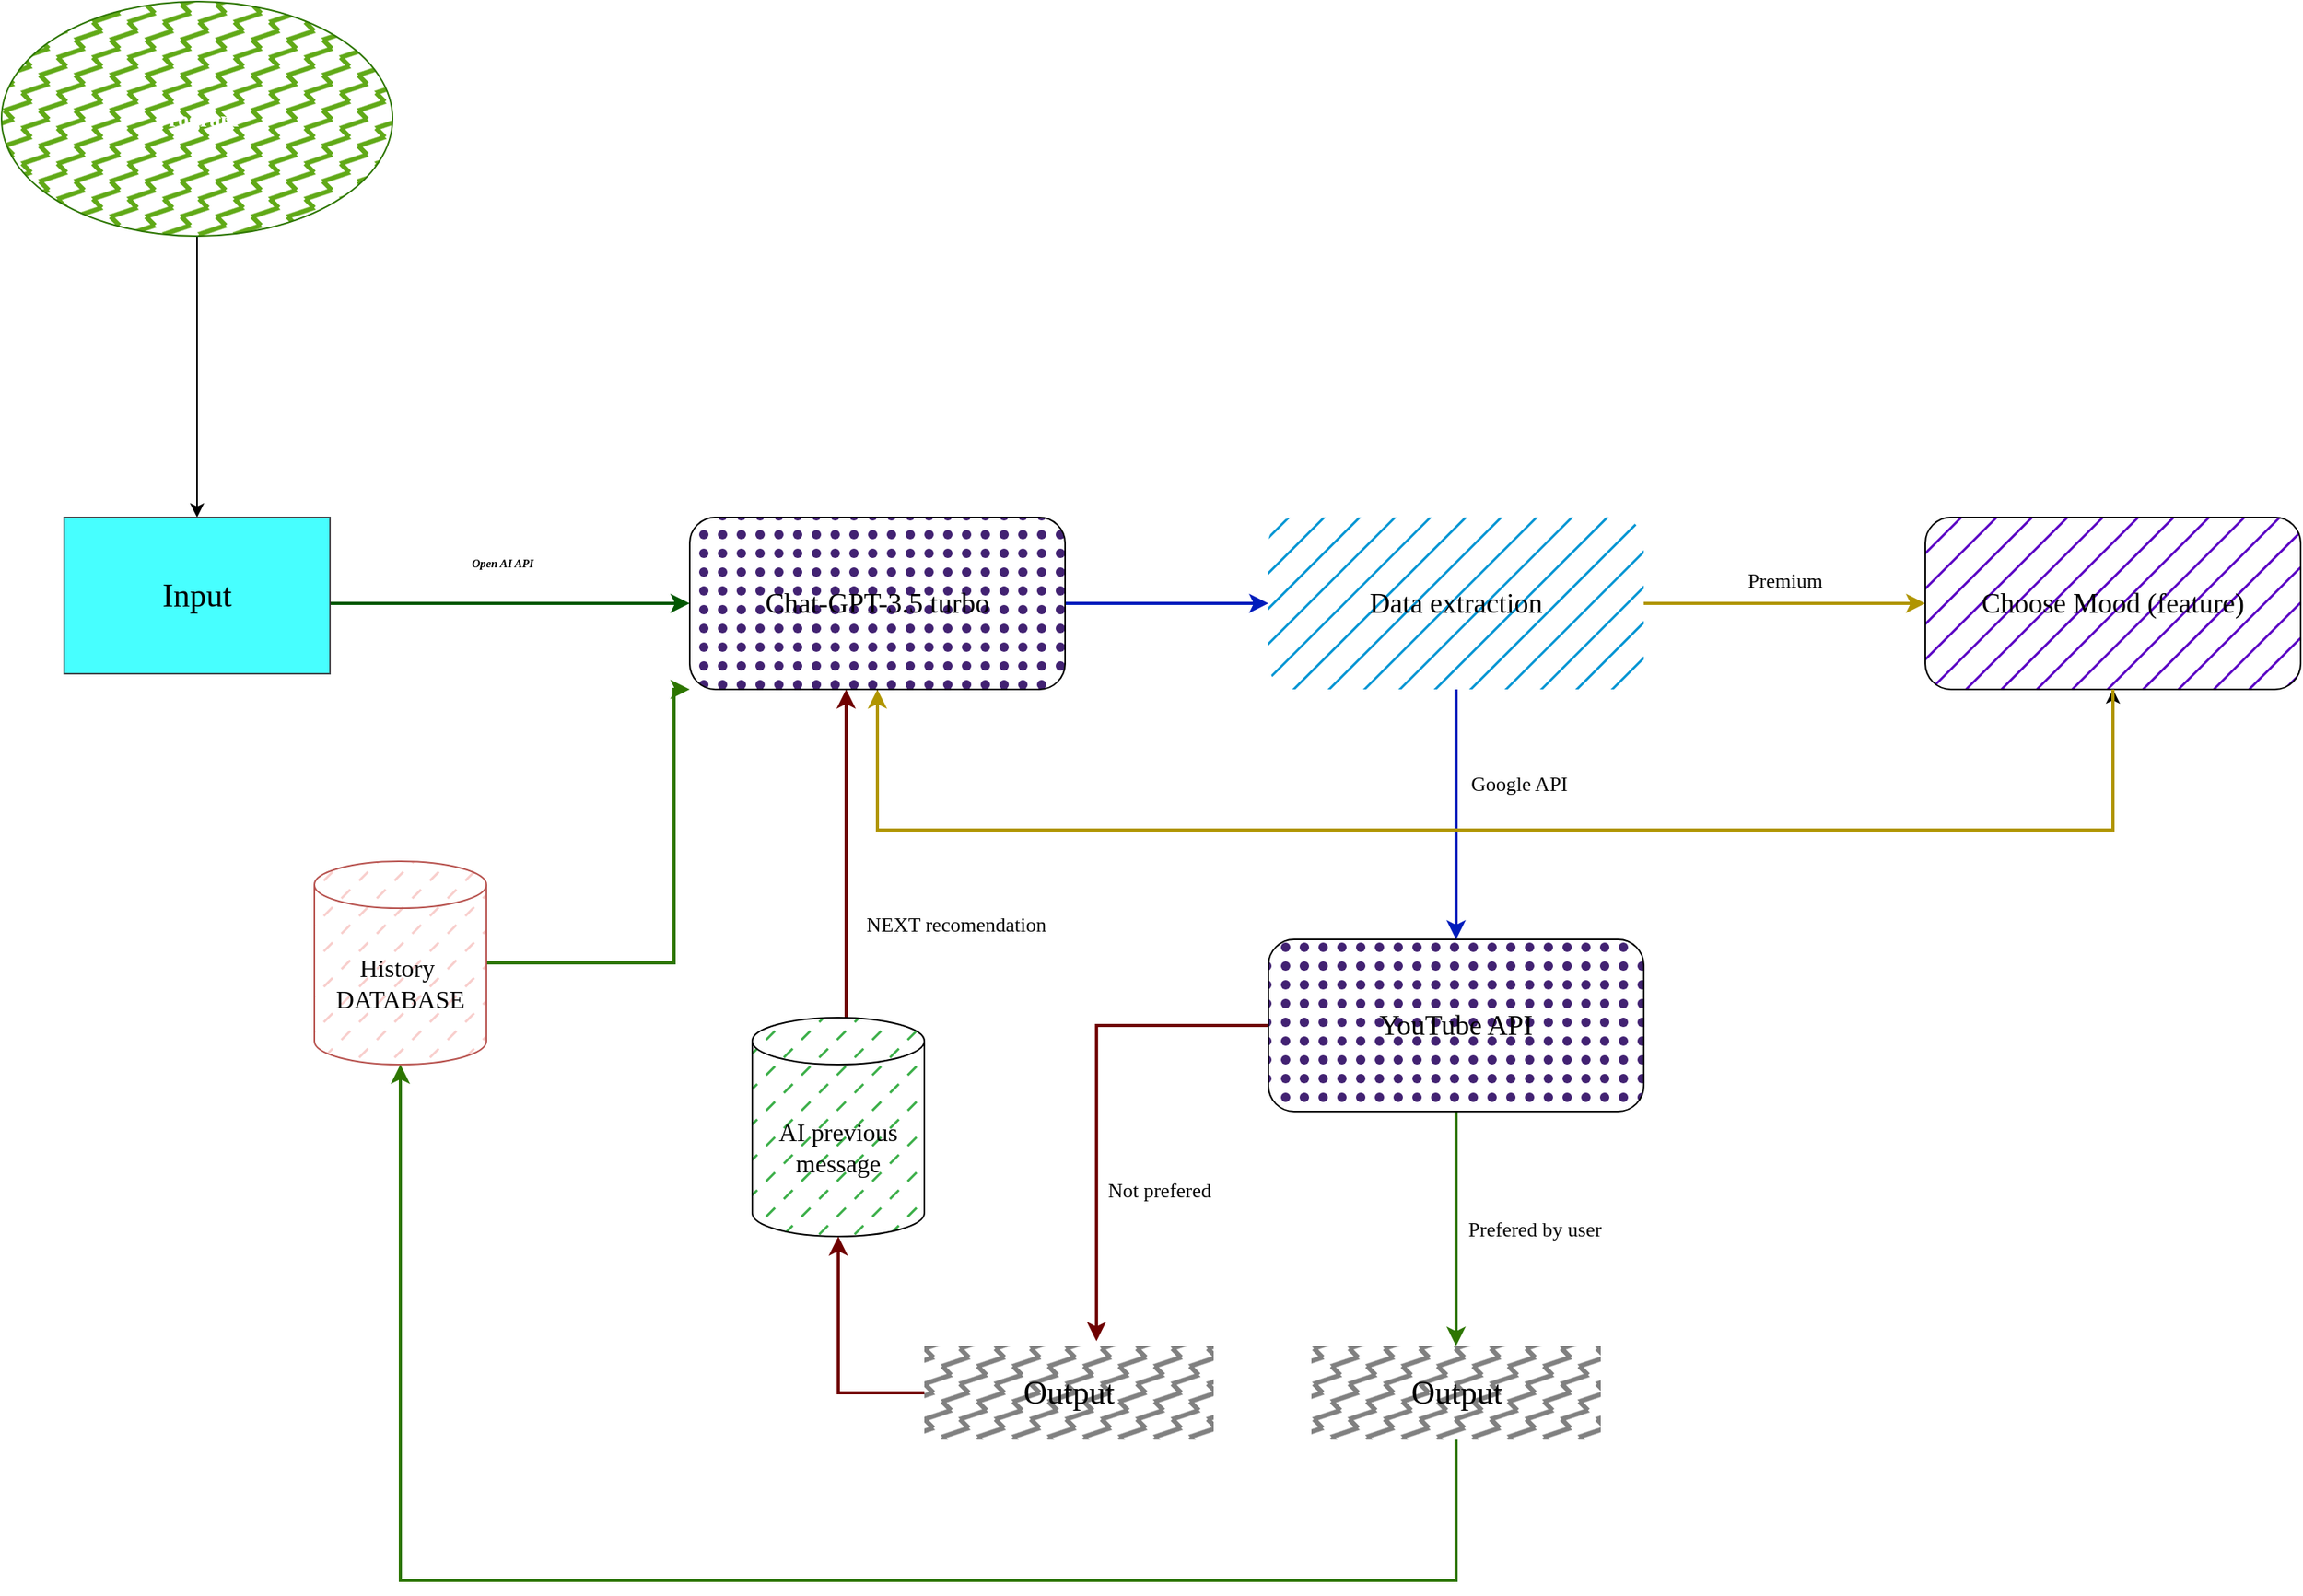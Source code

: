 <mxfile version="21.2.8" type="github">
  <diagram name="Page-1" id="6hwe_2CjjxkDdxUO9cw7">
    <mxGraphModel dx="1194" dy="810" grid="1" gridSize="10" guides="1" tooltips="1" connect="1" arrows="1" fold="1" page="1" pageScale="1" pageWidth="980" pageHeight="1390" math="0" shadow="0">
      <root>
        <mxCell id="0" />
        <mxCell id="1" parent="0" />
        <mxCell id="Hdfueh6t8Nig7_U-XneJ-11" style="edgeStyle=orthogonalEdgeStyle;rounded=0;orthogonalLoop=1;jettySize=auto;html=1;" edge="1" parent="1" source="Hdfueh6t8Nig7_U-XneJ-1" target="Hdfueh6t8Nig7_U-XneJ-7">
          <mxGeometry relative="1" as="geometry" />
        </mxCell>
        <mxCell id="Hdfueh6t8Nig7_U-XneJ-1" value="&lt;h3&gt;&lt;font face=&quot;Times New Roman&quot;&gt;Program&lt;/font&gt;&lt;/h3&gt;" style="ellipse;whiteSpace=wrap;html=1;fillColor=#60a917;fontColor=#ffffff;strokeColor=#2D7600;fillStyle=zigzag-line;" vertex="1" parent="1">
          <mxGeometry x="420" y="30" width="250" height="150" as="geometry" />
        </mxCell>
        <mxCell id="Hdfueh6t8Nig7_U-XneJ-12" style="edgeStyle=orthogonalEdgeStyle;rounded=1;orthogonalLoop=1;jettySize=auto;html=1;fillColor=#008a00;strokeColor=#005700;strokeWidth=2;" edge="1" parent="1" source="Hdfueh6t8Nig7_U-XneJ-7" target="Hdfueh6t8Nig7_U-XneJ-10">
          <mxGeometry relative="1" as="geometry">
            <Array as="points">
              <mxPoint x="690" y="415" />
              <mxPoint x="690" y="415" />
            </Array>
          </mxGeometry>
        </mxCell>
        <mxCell id="Hdfueh6t8Nig7_U-XneJ-13" value="&lt;h6&gt;&lt;i&gt;&lt;font face=&quot;Tahoma&quot;&gt;Open AI API&lt;/font&gt;&lt;/i&gt;&lt;/h6&gt;" style="edgeLabel;html=1;align=center;verticalAlign=middle;resizable=0;points=[];" vertex="1" connectable="0" parent="Hdfueh6t8Nig7_U-XneJ-12">
          <mxGeometry x="0.191" relative="1" as="geometry">
            <mxPoint x="-27" y="-25" as="offset" />
          </mxGeometry>
        </mxCell>
        <mxCell id="Hdfueh6t8Nig7_U-XneJ-7" value="&lt;font face=&quot;Lucida Console&quot; style=&quot;font-size: 21px;&quot;&gt;Input&lt;/font&gt;" style="rounded=0;whiteSpace=wrap;html=1;opacity=90;fillColor=#33FFFF;strokeColor=#36393d;" vertex="1" parent="1">
          <mxGeometry x="460" y="360" width="170" height="100" as="geometry" />
        </mxCell>
        <mxCell id="Hdfueh6t8Nig7_U-XneJ-15" value="" style="edgeStyle=orthogonalEdgeStyle;rounded=0;orthogonalLoop=1;jettySize=auto;html=1;strokeWidth=2;fillColor=#0050ef;strokeColor=#001DBC;" edge="1" parent="1" source="Hdfueh6t8Nig7_U-XneJ-10">
          <mxGeometry relative="1" as="geometry">
            <mxPoint x="1230" y="415" as="targetPoint" />
          </mxGeometry>
        </mxCell>
        <mxCell id="Hdfueh6t8Nig7_U-XneJ-35" style="edgeStyle=orthogonalEdgeStyle;rounded=0;orthogonalLoop=1;jettySize=auto;html=1;fillColor=#60a917;strokeColor=#2D7600;strokeWidth=2;" edge="1" parent="1" target="Hdfueh6t8Nig7_U-XneJ-10">
          <mxGeometry relative="1" as="geometry">
            <mxPoint x="730" y="645" as="sourcePoint" />
            <Array as="points">
              <mxPoint x="850" y="470" />
            </Array>
          </mxGeometry>
        </mxCell>
        <mxCell id="Hdfueh6t8Nig7_U-XneJ-38" value="&lt;font style=&quot;font-size: 13px;&quot; face=&quot;Tahoma&quot;&gt;NEXT recomendation&lt;/font&gt;" style="edgeStyle=orthogonalEdgeStyle;rounded=0;orthogonalLoop=1;jettySize=auto;html=1;fillColor=#a20025;strokeColor=#6F0000;strokeWidth=2;" edge="1" parent="1" source="Hdfueh6t8Nig7_U-XneJ-39" target="Hdfueh6t8Nig7_U-XneJ-10">
          <mxGeometry x="-0.429" y="-70" relative="1" as="geometry">
            <mxPoint x="960" y="675" as="sourcePoint" />
            <Array as="points">
              <mxPoint x="960" y="560" />
              <mxPoint x="960" y="560" />
            </Array>
            <mxPoint as="offset" />
          </mxGeometry>
        </mxCell>
        <mxCell id="Hdfueh6t8Nig7_U-XneJ-10" value="&lt;font face=&quot;Georgia&quot; style=&quot;font-size: 18px;&quot;&gt;Chat-GPT-3.5 turbo&lt;/font&gt;" style="rounded=1;whiteSpace=wrap;html=1;fillColor=#422272;strokeColor=default;gradientColor=none;fillStyle=dots;" vertex="1" parent="1">
          <mxGeometry x="860" y="360" width="240" height="110" as="geometry" />
        </mxCell>
        <mxCell id="Hdfueh6t8Nig7_U-XneJ-21" value="&lt;font style=&quot;font-size: 13px;&quot; face=&quot;Tahoma&quot;&gt;Premium&lt;/font&gt;" style="edgeStyle=orthogonalEdgeStyle;rounded=0;orthogonalLoop=1;jettySize=auto;html=1;entryX=0;entryY=0.5;entryDx=0;entryDy=0;fillColor=#e3c800;strokeColor=#B09500;strokeWidth=2;" edge="1" parent="1" source="Hdfueh6t8Nig7_U-XneJ-19" target="Hdfueh6t8Nig7_U-XneJ-22">
          <mxGeometry y="15" relative="1" as="geometry">
            <mxPoint x="1610" y="415" as="targetPoint" />
            <mxPoint as="offset" />
          </mxGeometry>
        </mxCell>
        <mxCell id="Hdfueh6t8Nig7_U-XneJ-29" value="&lt;font face=&quot;Tahoma&quot; style=&quot;font-size: 13px;&quot;&gt;Google API&lt;/font&gt;" style="edgeStyle=orthogonalEdgeStyle;rounded=1;orthogonalLoop=1;jettySize=auto;html=1;fillColor=#0050ef;strokeColor=#001DBC;strokeWidth=2;" edge="1" parent="1" source="Hdfueh6t8Nig7_U-XneJ-19" target="Hdfueh6t8Nig7_U-XneJ-28">
          <mxGeometry x="-0.25" y="40" relative="1" as="geometry">
            <mxPoint as="offset" />
          </mxGeometry>
        </mxCell>
        <mxCell id="Hdfueh6t8Nig7_U-XneJ-19" value="&lt;font face=&quot;Georgia&quot; style=&quot;font-size: 18px;&quot;&gt;Data extraction&lt;/font&gt;" style="rounded=1;whiteSpace=wrap;html=1;fillColor=#0395d3;strokeColor=none;fillStyle=hatch;" vertex="1" parent="1">
          <mxGeometry x="1230" y="360" width="240" height="110" as="geometry" />
        </mxCell>
        <mxCell id="Hdfueh6t8Nig7_U-XneJ-24" style="edgeStyle=orthogonalEdgeStyle;rounded=0;orthogonalLoop=1;jettySize=auto;html=1;exitX=0.5;exitY=1;exitDx=0;exitDy=0;exitPerimeter=0;" edge="1" parent="1" source="Hdfueh6t8Nig7_U-XneJ-10" target="Hdfueh6t8Nig7_U-XneJ-22">
          <mxGeometry relative="1" as="geometry">
            <mxPoint x="980" y="480" as="sourcePoint" />
            <Array as="points">
              <mxPoint x="980" y="560" />
              <mxPoint x="1770" y="560" />
              <mxPoint x="1770" y="470" />
            </Array>
          </mxGeometry>
        </mxCell>
        <mxCell id="Hdfueh6t8Nig7_U-XneJ-22" value="&lt;font face=&quot;Georgia&quot; style=&quot;font-size: 18px;&quot;&gt;Choose Mood (feature)&lt;/font&gt;" style="rounded=1;whiteSpace=wrap;html=1;fillColor=#5a03c4;fillStyle=hatch;" vertex="1" parent="1">
          <mxGeometry x="1650" y="360" width="240" height="110" as="geometry" />
        </mxCell>
        <mxCell id="Hdfueh6t8Nig7_U-XneJ-27" style="edgeStyle=orthogonalEdgeStyle;rounded=0;orthogonalLoop=1;jettySize=auto;html=1;exitX=0.5;exitY=1;exitDx=0;exitDy=0;exitPerimeter=0;fillColor=#e3c800;strokeColor=#B09500;strokeWidth=2;" edge="1" parent="1">
          <mxGeometry relative="1" as="geometry">
            <mxPoint x="1770" y="470" as="sourcePoint" />
            <mxPoint x="980" y="470" as="targetPoint" />
            <Array as="points">
              <mxPoint x="1770" y="470" />
              <mxPoint x="1770" y="560" />
              <mxPoint x="980" y="560" />
            </Array>
          </mxGeometry>
        </mxCell>
        <mxCell id="Hdfueh6t8Nig7_U-XneJ-31" value="&lt;font style=&quot;font-size: 13px;&quot; face=&quot;Tahoma&quot;&gt;Prefered by user&lt;/font&gt;" style="edgeStyle=orthogonalEdgeStyle;rounded=0;orthogonalLoop=1;jettySize=auto;html=1;entryX=0.5;entryY=0;entryDx=0;entryDy=0;fillColor=#60a917;strokeColor=#2D7600;strokeWidth=2;" edge="1" parent="1" source="Hdfueh6t8Nig7_U-XneJ-28" target="Hdfueh6t8Nig7_U-XneJ-33">
          <mxGeometry y="50" relative="1" as="geometry">
            <mxPoint x="1350" y="850" as="targetPoint" />
            <mxPoint as="offset" />
          </mxGeometry>
        </mxCell>
        <mxCell id="Hdfueh6t8Nig7_U-XneJ-41" value="&lt;font face=&quot;Tahoma&quot; style=&quot;font-size: 13px;&quot;&gt;Not prefered&lt;/font&gt;" style="edgeStyle=orthogonalEdgeStyle;rounded=0;orthogonalLoop=1;jettySize=auto;html=1;entryX=0.595;entryY=-0.05;entryDx=0;entryDy=0;entryPerimeter=0;fillColor=#a20025;strokeColor=#6F0000;strokeWidth=2;" edge="1" parent="1" source="Hdfueh6t8Nig7_U-XneJ-28" target="Hdfueh6t8Nig7_U-XneJ-42">
          <mxGeometry x="0.378" y="40" relative="1" as="geometry">
            <mxPoint x="1120" y="865" as="targetPoint" />
            <Array as="points">
              <mxPoint x="1120" y="685" />
            </Array>
            <mxPoint as="offset" />
          </mxGeometry>
        </mxCell>
        <mxCell id="Hdfueh6t8Nig7_U-XneJ-28" value="&lt;font style=&quot;font-size: 18px;&quot; face=&quot;Georgia&quot;&gt;YouTube API&lt;/font&gt;" style="rounded=1;whiteSpace=wrap;html=1;fillColor=#422272;fillStyle=dots;" vertex="1" parent="1">
          <mxGeometry x="1230" y="630" width="240" height="110" as="geometry" />
        </mxCell>
        <mxCell id="Hdfueh6t8Nig7_U-XneJ-46" style="edgeStyle=orthogonalEdgeStyle;rounded=0;orthogonalLoop=1;jettySize=auto;html=1;entryX=0.5;entryY=1;entryDx=0;entryDy=0;entryPerimeter=0;fillColor=#60a917;strokeColor=#2D7600;strokeWidth=2;" edge="1" parent="1" source="Hdfueh6t8Nig7_U-XneJ-33" target="Hdfueh6t8Nig7_U-XneJ-36">
          <mxGeometry relative="1" as="geometry">
            <mxPoint x="550" y="990" as="targetPoint" />
            <Array as="points">
              <mxPoint x="1350" y="1040" />
              <mxPoint x="675" y="1040" />
            </Array>
          </mxGeometry>
        </mxCell>
        <mxCell id="Hdfueh6t8Nig7_U-XneJ-33" value="&lt;font style=&quot;font-size: 21px;&quot; face=&quot;Lucida Console&quot;&gt;Output&lt;/font&gt;" style="rounded=0;whiteSpace=wrap;html=1;fillStyle=zigzag-line;fillColor=#808080;strokeColor=none;" vertex="1" parent="1">
          <mxGeometry x="1257.5" y="890" width="185" height="60" as="geometry" />
        </mxCell>
        <mxCell id="Hdfueh6t8Nig7_U-XneJ-36" value="&lt;font face=&quot;Georgia&quot; style=&quot;font-size: 16px;&quot;&gt;History&amp;nbsp;&lt;br&gt;DATABASE&lt;/font&gt;" style="shape=cylinder3;whiteSpace=wrap;html=1;boundedLbl=1;backgroundOutline=1;size=15;fillColor=#f8cecc;strokeColor=#b85450;fillStyle=dashed;" vertex="1" parent="1">
          <mxGeometry x="620" y="580" width="110" height="130" as="geometry" />
        </mxCell>
        <mxCell id="Hdfueh6t8Nig7_U-XneJ-39" value="&lt;font style=&quot;font-size: 16px;&quot; face=&quot;Georgia&quot;&gt;AI previous message&lt;/font&gt;" style="shape=cylinder3;whiteSpace=wrap;html=1;boundedLbl=1;backgroundOutline=1;size=15;fillStyle=dashed;fillColor=#3caf49;" vertex="1" parent="1">
          <mxGeometry x="900" y="680" width="110" height="140" as="geometry" />
        </mxCell>
        <mxCell id="Hdfueh6t8Nig7_U-XneJ-44" style="edgeStyle=orthogonalEdgeStyle;rounded=0;orthogonalLoop=1;jettySize=auto;html=1;entryX=0.5;entryY=1;entryDx=0;entryDy=0;entryPerimeter=0;fillColor=#a20025;strokeColor=#6F0000;strokeWidth=2;" edge="1" parent="1" source="Hdfueh6t8Nig7_U-XneJ-42" target="Hdfueh6t8Nig7_U-XneJ-39">
          <mxGeometry relative="1" as="geometry">
            <mxPoint x="960.5" y="860" as="targetPoint" />
            <Array as="points">
              <mxPoint x="955" y="920" />
            </Array>
          </mxGeometry>
        </mxCell>
        <mxCell id="Hdfueh6t8Nig7_U-XneJ-42" value="&lt;font face=&quot;Lucida Console&quot; style=&quot;font-size: 21px;&quot;&gt;Output&lt;/font&gt;" style="rounded=0;whiteSpace=wrap;html=1;fillStyle=zigzag-line;fillColor=#808080;strokeColor=none;" vertex="1" parent="1">
          <mxGeometry x="1010" y="890" width="185" height="60" as="geometry" />
        </mxCell>
      </root>
    </mxGraphModel>
  </diagram>
</mxfile>
